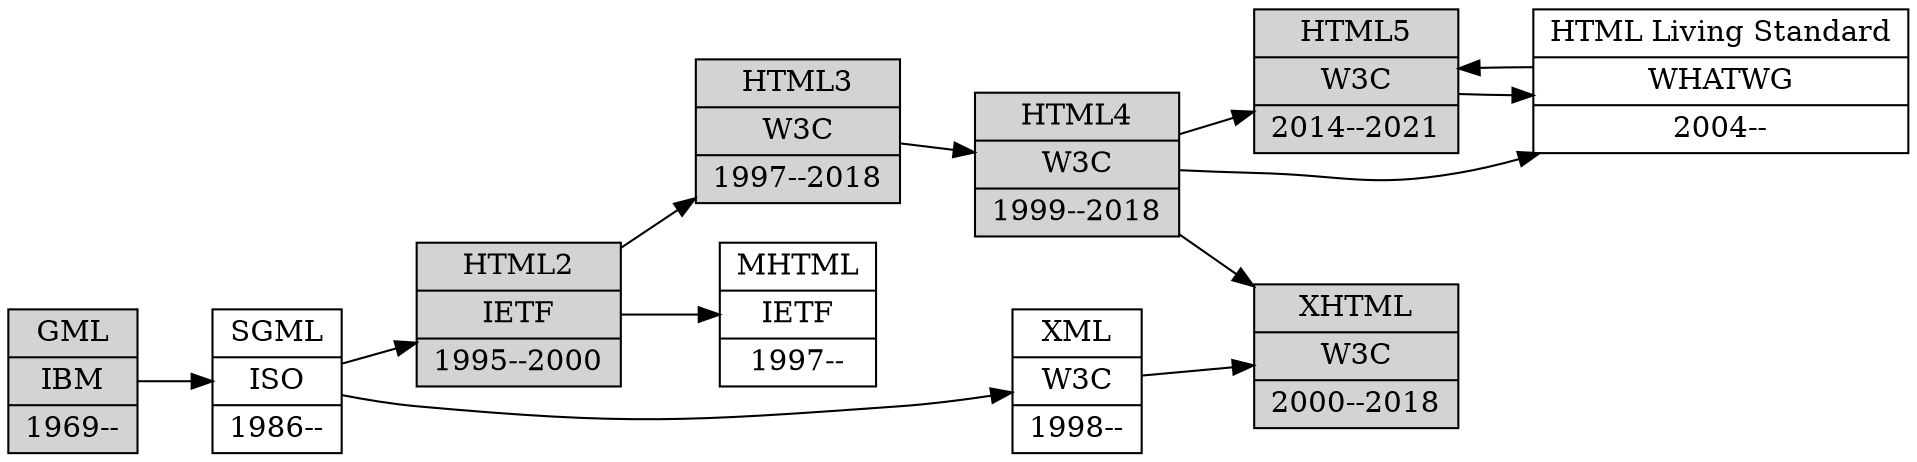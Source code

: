 digraph {
  rankdir=LR

  node [shape=record]

  GML[label="GML|IBM|1969--" style="solid,filled" fillcolor="lightgray"]
  SGML[label="SGML|ISO|1986--"]
  HTML2[label="HTML2|IETF|1995--2000" style="solid,filled" fillcolor="lightgray"]
  HTML3[label="HTML3|W3C|1997--2018" style="solid,filled" fillcolor="lightgray"]
  HTML4[label="HTML4|W3C|1999--2018" style="solid,filled" fillcolor="lightgray"]
  HTML5[label="HTML5|W3C|2014--2021" style="solid,filled" fillcolor="lightgray"]
  HTMLLS[label="HTML Living Standard|WHATWG|2004--"]
  XML[label="XML|W3C|1998--"]
  XHTML[label="XHTML|W3C|2000--2018" style="solid,filled" fillcolor="lightgray"]
  MHTML[label="MHTML|IETF|1997--"]

  GML -> SGML -> {HTML2 XML}
  HTML2 -> HTML3 -> HTML4 -> {HTMLLS HTML5}
  HTMLLS -> HTML5 -> HTMLLS
  {HTML4 XML} -> XHTML
  HTML2 -> MHTML
}